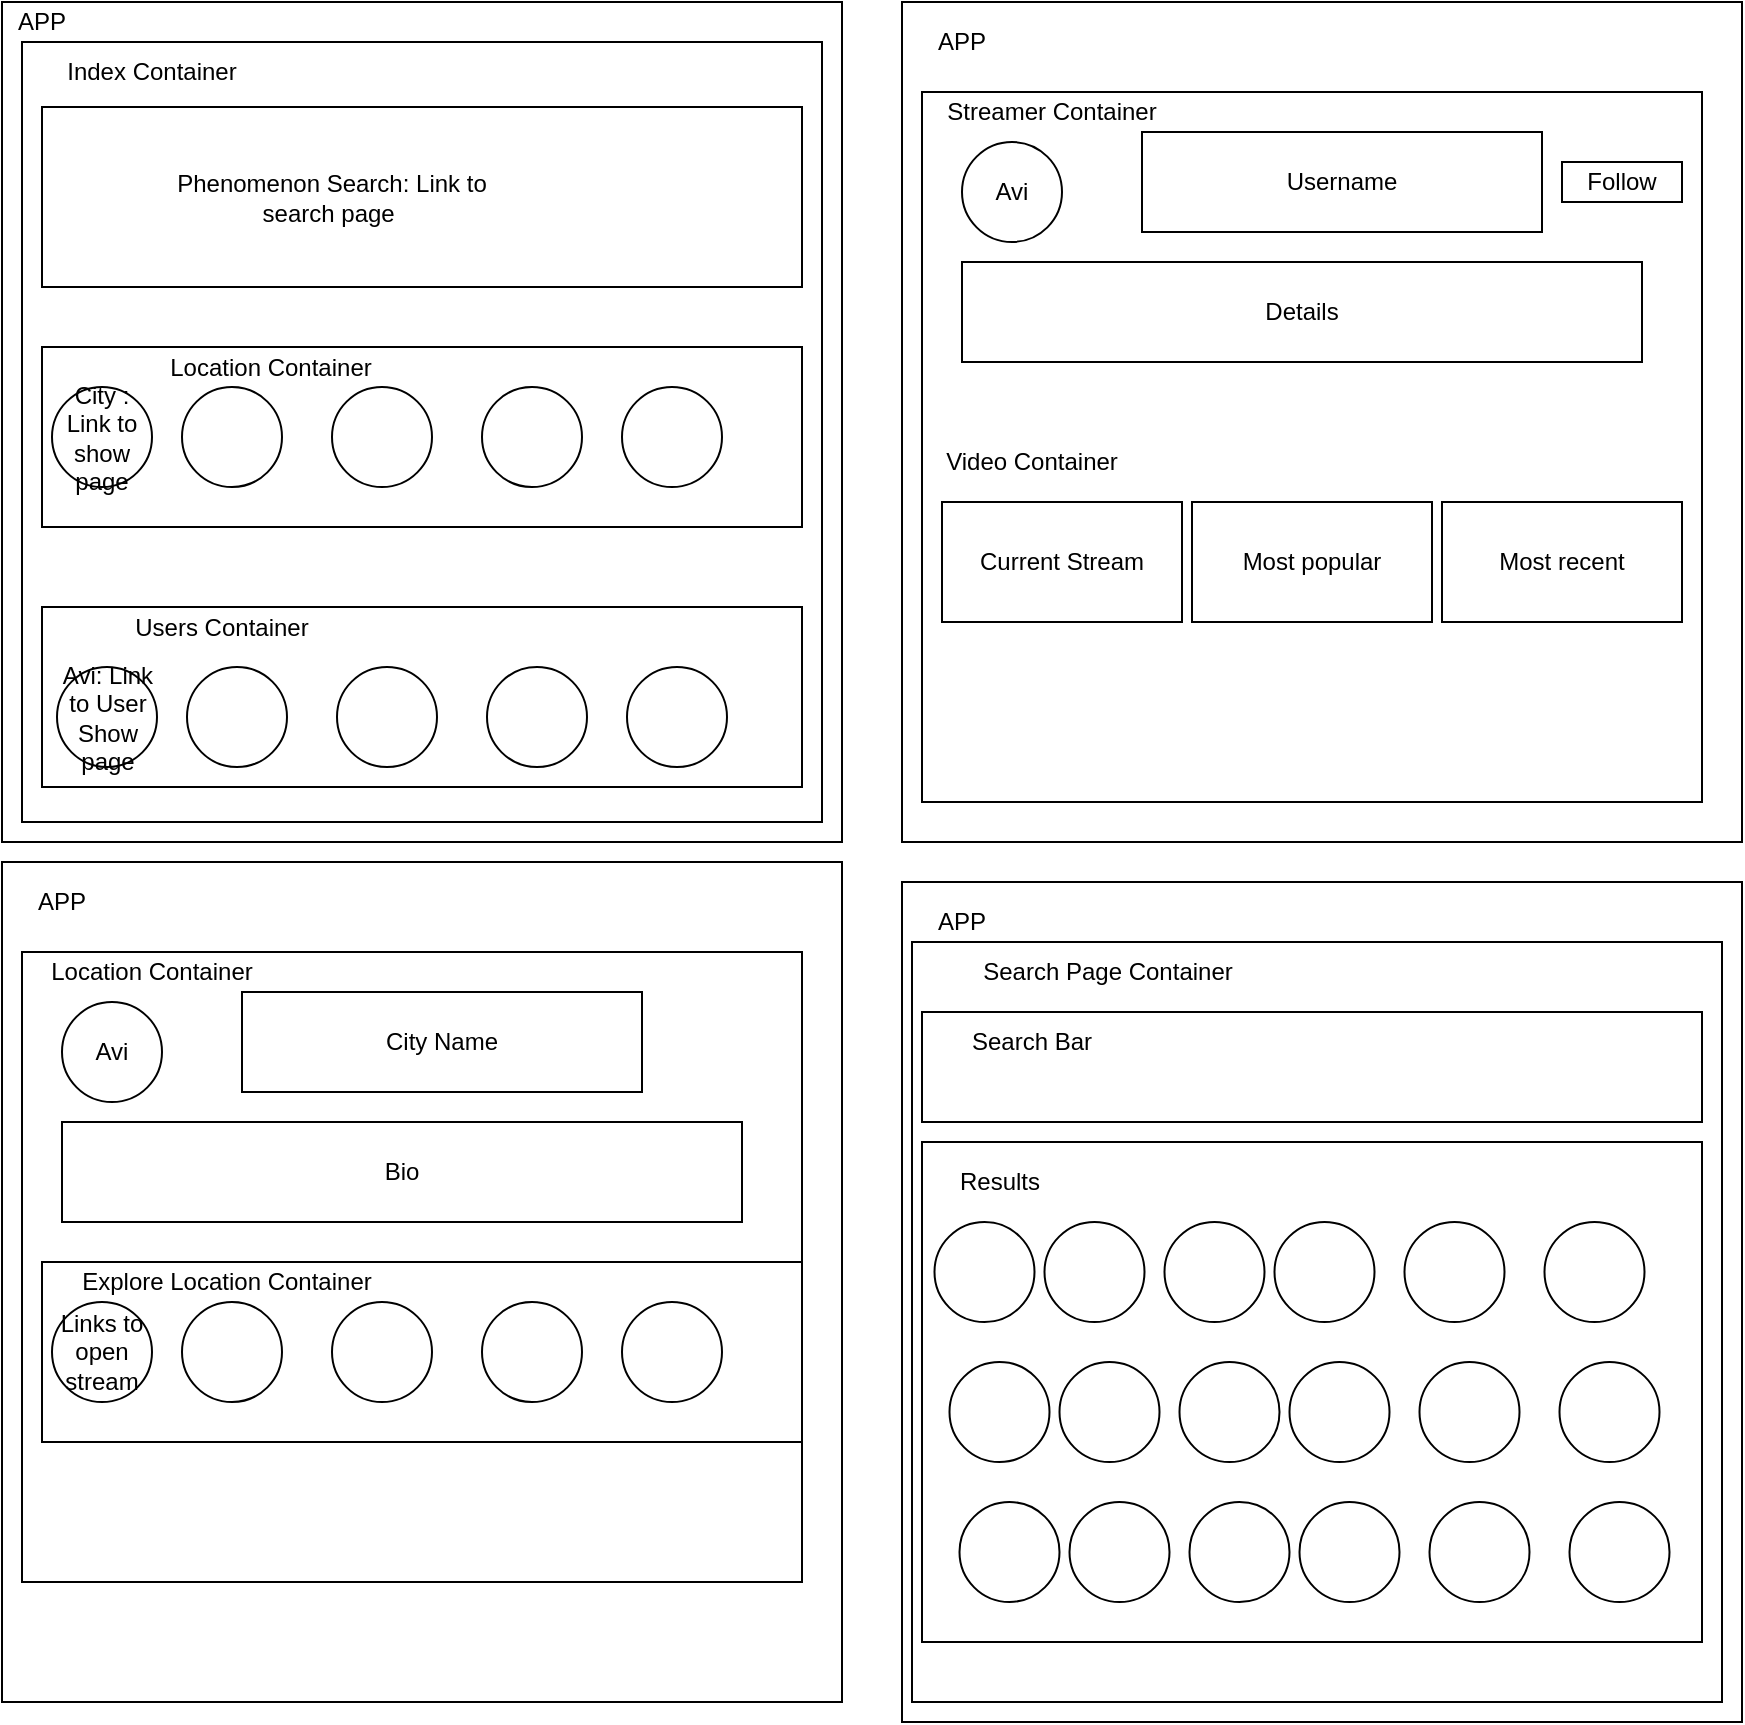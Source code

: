 <mxfile version="13.1.3">
    <diagram id="G6u2pa_VjVDDQZ0H6Lm_" name="Page-1">
        <mxGraphModel dx="942" dy="530" grid="1" gridSize="10" guides="1" tooltips="1" connect="1" arrows="1" fold="1" page="1" pageScale="1" pageWidth="1100" pageHeight="850" math="0" shadow="0">
            <root>
                <mxCell id="0"/>
                <mxCell id="1" parent="0"/>
                <mxCell id="fZP8IcHrs8CvVbbr-H_v-1" value="" style="whiteSpace=wrap;html=1;aspect=fixed;align=left;" parent="1" vertex="1">
                    <mxGeometry x="20" y="40" width="420" height="420" as="geometry"/>
                </mxCell>
                <mxCell id="fZP8IcHrs8CvVbbr-H_v-132" value="" style="rounded=0;whiteSpace=wrap;html=1;" parent="1" vertex="1">
                    <mxGeometry x="30" y="60" width="400" height="390" as="geometry"/>
                </mxCell>
                <mxCell id="fZP8IcHrs8CvVbbr-H_v-97" value="" style="whiteSpace=wrap;html=1;aspect=fixed;align=left;" parent="1" vertex="1">
                    <mxGeometry x="470" y="480" width="420" height="420" as="geometry"/>
                </mxCell>
                <mxCell id="fZP8IcHrs8CvVbbr-H_v-130" value="" style="rounded=0;whiteSpace=wrap;html=1;" parent="1" vertex="1">
                    <mxGeometry x="475" y="510" width="405" height="380" as="geometry"/>
                </mxCell>
                <mxCell id="fZP8IcHrs8CvVbbr-H_v-47" value="" style="whiteSpace=wrap;html=1;aspect=fixed;align=left;" parent="1" vertex="1">
                    <mxGeometry x="470" y="40" width="420" height="420" as="geometry"/>
                </mxCell>
                <mxCell id="fZP8IcHrs8CvVbbr-H_v-74" value="" style="rounded=0;whiteSpace=wrap;html=1;" parent="1" vertex="1">
                    <mxGeometry x="480" y="260" width="390" height="160" as="geometry"/>
                </mxCell>
                <mxCell id="fZP8IcHrs8CvVbbr-H_v-3" value="" style="rounded=0;whiteSpace=wrap;html=1;" parent="1" vertex="1">
                    <mxGeometry x="40" y="92.5" width="380" height="90" as="geometry"/>
                </mxCell>
                <mxCell id="fZP8IcHrs8CvVbbr-H_v-2" value="APP" style="text;html=1;strokeColor=none;fillColor=none;align=center;verticalAlign=middle;whiteSpace=wrap;rounded=0;" parent="1" vertex="1">
                    <mxGeometry x="20" y="40" width="40" height="20" as="geometry"/>
                </mxCell>
                <mxCell id="fZP8IcHrs8CvVbbr-H_v-4" value="Phenomenon Search: Link to search page&amp;nbsp;" style="text;html=1;strokeColor=none;fillColor=none;align=center;verticalAlign=middle;whiteSpace=wrap;rounded=0;" parent="1" vertex="1">
                    <mxGeometry x="90" y="127.5" width="190" height="20" as="geometry"/>
                </mxCell>
                <mxCell id="fZP8IcHrs8CvVbbr-H_v-48" value="APP" style="text;html=1;strokeColor=none;fillColor=none;align=center;verticalAlign=middle;whiteSpace=wrap;rounded=0;" parent="1" vertex="1">
                    <mxGeometry x="480" y="50" width="40" height="20" as="geometry"/>
                </mxCell>
                <mxCell id="fZP8IcHrs8CvVbbr-H_v-49" value="" style="rounded=0;whiteSpace=wrap;html=1;" parent="1" vertex="1">
                    <mxGeometry x="40" y="212.5" width="380" height="90" as="geometry"/>
                </mxCell>
                <mxCell id="fZP8IcHrs8CvVbbr-H_v-50" value="" style="rounded=0;whiteSpace=wrap;html=1;" parent="1" vertex="1">
                    <mxGeometry x="40" y="342.5" width="380" height="90" as="geometry"/>
                </mxCell>
                <mxCell id="fZP8IcHrs8CvVbbr-H_v-55" value="City : Link to show page" style="ellipse;whiteSpace=wrap;html=1;aspect=fixed;" parent="1" vertex="1">
                    <mxGeometry x="45" y="232.5" width="50" height="50" as="geometry"/>
                </mxCell>
                <mxCell id="fZP8IcHrs8CvVbbr-H_v-56" value="" style="ellipse;whiteSpace=wrap;html=1;aspect=fixed;" parent="1" vertex="1">
                    <mxGeometry x="110" y="232.5" width="50" height="50" as="geometry"/>
                </mxCell>
                <mxCell id="fZP8IcHrs8CvVbbr-H_v-57" value="" style="ellipse;whiteSpace=wrap;html=1;aspect=fixed;" parent="1" vertex="1">
                    <mxGeometry x="260" y="232.5" width="50" height="50" as="geometry"/>
                </mxCell>
                <mxCell id="fZP8IcHrs8CvVbbr-H_v-58" value="" style="ellipse;whiteSpace=wrap;html=1;aspect=fixed;" parent="1" vertex="1">
                    <mxGeometry x="330" y="232.5" width="50" height="50" as="geometry"/>
                </mxCell>
                <mxCell id="fZP8IcHrs8CvVbbr-H_v-59" value="" style="ellipse;whiteSpace=wrap;html=1;aspect=fixed;" parent="1" vertex="1">
                    <mxGeometry x="185" y="232.5" width="50" height="50" as="geometry"/>
                </mxCell>
                <mxCell id="fZP8IcHrs8CvVbbr-H_v-60" value="Avi: Link to User Show page" style="ellipse;whiteSpace=wrap;html=1;aspect=fixed;" parent="1" vertex="1">
                    <mxGeometry x="47.5" y="372.5" width="50" height="50" as="geometry"/>
                </mxCell>
                <mxCell id="fZP8IcHrs8CvVbbr-H_v-61" value="" style="ellipse;whiteSpace=wrap;html=1;aspect=fixed;" parent="1" vertex="1">
                    <mxGeometry x="112.5" y="372.5" width="50" height="50" as="geometry"/>
                </mxCell>
                <mxCell id="fZP8IcHrs8CvVbbr-H_v-62" value="" style="ellipse;whiteSpace=wrap;html=1;aspect=fixed;" parent="1" vertex="1">
                    <mxGeometry x="262.5" y="372.5" width="50" height="50" as="geometry"/>
                </mxCell>
                <mxCell id="fZP8IcHrs8CvVbbr-H_v-63" value="" style="ellipse;whiteSpace=wrap;html=1;aspect=fixed;" parent="1" vertex="1">
                    <mxGeometry x="332.5" y="372.5" width="50" height="50" as="geometry"/>
                </mxCell>
                <mxCell id="fZP8IcHrs8CvVbbr-H_v-64" value="" style="ellipse;whiteSpace=wrap;html=1;aspect=fixed;" parent="1" vertex="1">
                    <mxGeometry x="187.5" y="372.5" width="50" height="50" as="geometry"/>
                </mxCell>
                <mxCell id="fZP8IcHrs8CvVbbr-H_v-6" value="Location Container" style="text;html=1;strokeColor=none;fillColor=none;align=center;verticalAlign=middle;whiteSpace=wrap;rounded=0;" parent="1" vertex="1">
                    <mxGeometry x="47.5" y="212.5" width="212.5" height="20" as="geometry"/>
                </mxCell>
                <mxCell id="fZP8IcHrs8CvVbbr-H_v-8" value="Users Container" style="text;html=1;strokeColor=none;fillColor=none;align=center;verticalAlign=middle;whiteSpace=wrap;rounded=0;" parent="1" vertex="1">
                    <mxGeometry x="40" y="342.5" width="180" height="20" as="geometry"/>
                </mxCell>
                <mxCell id="fZP8IcHrs8CvVbbr-H_v-66" value="" style="rounded=0;whiteSpace=wrap;html=1;" parent="1" vertex="1">
                    <mxGeometry x="480" y="85" width="390" height="355" as="geometry"/>
                </mxCell>
                <mxCell id="fZP8IcHrs8CvVbbr-H_v-67" value="Avi" style="ellipse;whiteSpace=wrap;html=1;aspect=fixed;" parent="1" vertex="1">
                    <mxGeometry x="500" y="110" width="50" height="50" as="geometry"/>
                </mxCell>
                <mxCell id="fZP8IcHrs8CvVbbr-H_v-68" value="Username" style="rounded=0;whiteSpace=wrap;html=1;" parent="1" vertex="1">
                    <mxGeometry x="590" y="105" width="200" height="50" as="geometry"/>
                </mxCell>
                <mxCell id="fZP8IcHrs8CvVbbr-H_v-69" value="Details" style="rounded=0;whiteSpace=wrap;html=1;" parent="1" vertex="1">
                    <mxGeometry x="500" y="170" width="340" height="50" as="geometry"/>
                </mxCell>
                <mxCell id="fZP8IcHrs8CvVbbr-H_v-70" value="Current Stream" style="rounded=0;whiteSpace=wrap;html=1;" parent="1" vertex="1">
                    <mxGeometry x="490" y="290" width="120" height="60" as="geometry"/>
                </mxCell>
                <mxCell id="fZP8IcHrs8CvVbbr-H_v-71" value="Most popular" style="rounded=0;whiteSpace=wrap;html=1;" parent="1" vertex="1">
                    <mxGeometry x="615" y="290" width="120" height="60" as="geometry"/>
                </mxCell>
                <mxCell id="fZP8IcHrs8CvVbbr-H_v-72" value="Most recent" style="rounded=0;whiteSpace=wrap;html=1;" parent="1" vertex="1">
                    <mxGeometry x="740" y="290" width="120" height="60" as="geometry"/>
                </mxCell>
                <mxCell id="fZP8IcHrs8CvVbbr-H_v-76" value="Video Container" style="text;html=1;strokeColor=none;fillColor=none;align=center;verticalAlign=middle;whiteSpace=wrap;rounded=0;" parent="1" vertex="1">
                    <mxGeometry x="480" y="260" width="110" height="20" as="geometry"/>
                </mxCell>
                <mxCell id="fZP8IcHrs8CvVbbr-H_v-77" value="Streamer Container" style="text;html=1;strokeColor=none;fillColor=none;align=center;verticalAlign=middle;whiteSpace=wrap;rounded=0;" parent="1" vertex="1">
                    <mxGeometry x="480" y="85" width="130" height="20" as="geometry"/>
                </mxCell>
                <mxCell id="fZP8IcHrs8CvVbbr-H_v-78" value="" style="whiteSpace=wrap;html=1;aspect=fixed;align=left;" parent="1" vertex="1">
                    <mxGeometry x="20" y="470" width="420" height="420" as="geometry"/>
                </mxCell>
                <mxCell id="fZP8IcHrs8CvVbbr-H_v-80" value="APP" style="text;html=1;strokeColor=none;fillColor=none;align=center;verticalAlign=middle;whiteSpace=wrap;rounded=0;" parent="1" vertex="1">
                    <mxGeometry x="30" y="480" width="40" height="20" as="geometry"/>
                </mxCell>
                <mxCell id="fZP8IcHrs8CvVbbr-H_v-81" value="" style="rounded=0;whiteSpace=wrap;html=1;" parent="1" vertex="1">
                    <mxGeometry x="30" y="515" width="390" height="315" as="geometry"/>
                </mxCell>
                <mxCell id="fZP8IcHrs8CvVbbr-H_v-82" value="Avi" style="ellipse;whiteSpace=wrap;html=1;aspect=fixed;" parent="1" vertex="1">
                    <mxGeometry x="50" y="540" width="50" height="50" as="geometry"/>
                </mxCell>
                <mxCell id="fZP8IcHrs8CvVbbr-H_v-83" value="City Name" style="rounded=0;whiteSpace=wrap;html=1;" parent="1" vertex="1">
                    <mxGeometry x="140" y="535" width="200" height="50" as="geometry"/>
                </mxCell>
                <mxCell id="fZP8IcHrs8CvVbbr-H_v-84" value="Bio" style="rounded=0;whiteSpace=wrap;html=1;" parent="1" vertex="1">
                    <mxGeometry x="50" y="600" width="340" height="50" as="geometry"/>
                </mxCell>
                <mxCell id="fZP8IcHrs8CvVbbr-H_v-89" value="Location Container" style="text;html=1;strokeColor=none;fillColor=none;align=center;verticalAlign=middle;whiteSpace=wrap;rounded=0;" parent="1" vertex="1">
                    <mxGeometry x="30" y="515" width="130" height="20" as="geometry"/>
                </mxCell>
                <mxCell id="fZP8IcHrs8CvVbbr-H_v-90" value="" style="rounded=0;whiteSpace=wrap;html=1;" parent="1" vertex="1">
                    <mxGeometry x="40" y="670" width="380" height="90" as="geometry"/>
                </mxCell>
                <mxCell id="fZP8IcHrs8CvVbbr-H_v-91" value="Links to open stream" style="ellipse;whiteSpace=wrap;html=1;aspect=fixed;" parent="1" vertex="1">
                    <mxGeometry x="45" y="690" width="50" height="50" as="geometry"/>
                </mxCell>
                <mxCell id="fZP8IcHrs8CvVbbr-H_v-92" value="" style="ellipse;whiteSpace=wrap;html=1;aspect=fixed;" parent="1" vertex="1">
                    <mxGeometry x="110" y="690" width="50" height="50" as="geometry"/>
                </mxCell>
                <mxCell id="fZP8IcHrs8CvVbbr-H_v-93" value="" style="ellipse;whiteSpace=wrap;html=1;aspect=fixed;" parent="1" vertex="1">
                    <mxGeometry x="260" y="690" width="50" height="50" as="geometry"/>
                </mxCell>
                <mxCell id="fZP8IcHrs8CvVbbr-H_v-94" value="" style="ellipse;whiteSpace=wrap;html=1;aspect=fixed;" parent="1" vertex="1">
                    <mxGeometry x="330" y="690" width="50" height="50" as="geometry"/>
                </mxCell>
                <mxCell id="fZP8IcHrs8CvVbbr-H_v-95" value="" style="ellipse;whiteSpace=wrap;html=1;aspect=fixed;" parent="1" vertex="1">
                    <mxGeometry x="185" y="690" width="50" height="50" as="geometry"/>
                </mxCell>
                <mxCell id="fZP8IcHrs8CvVbbr-H_v-96" value="Explore Location Container" style="text;html=1;strokeColor=none;fillColor=none;align=center;verticalAlign=middle;whiteSpace=wrap;rounded=0;" parent="1" vertex="1">
                    <mxGeometry x="47.5" y="670" width="169" height="20" as="geometry"/>
                </mxCell>
                <mxCell id="fZP8IcHrs8CvVbbr-H_v-98" value="" style="rounded=0;whiteSpace=wrap;html=1;" parent="1" vertex="1">
                    <mxGeometry x="480" y="610" width="390" height="250" as="geometry"/>
                </mxCell>
                <mxCell id="fZP8IcHrs8CvVbbr-H_v-99" value="APP" style="text;html=1;strokeColor=none;fillColor=none;align=center;verticalAlign=middle;whiteSpace=wrap;rounded=0;" parent="1" vertex="1">
                    <mxGeometry x="480" y="490" width="40" height="20" as="geometry"/>
                </mxCell>
                <mxCell id="fZP8IcHrs8CvVbbr-H_v-100" value="" style="rounded=0;whiteSpace=wrap;html=1;" parent="1" vertex="1">
                    <mxGeometry x="480" y="545" width="390" height="55" as="geometry"/>
                </mxCell>
                <mxCell id="fZP8IcHrs8CvVbbr-H_v-107" value="Results" style="text;html=1;strokeColor=none;fillColor=none;align=center;verticalAlign=middle;whiteSpace=wrap;rounded=0;" parent="1" vertex="1">
                    <mxGeometry x="463.75" y="620" width="110" height="20" as="geometry"/>
                </mxCell>
                <mxCell id="fZP8IcHrs8CvVbbr-H_v-108" value="Search Bar" style="text;html=1;strokeColor=none;fillColor=none;align=center;verticalAlign=middle;whiteSpace=wrap;rounded=0;" parent="1" vertex="1">
                    <mxGeometry x="470" y="550" width="130" height="20" as="geometry"/>
                </mxCell>
                <mxCell id="fZP8IcHrs8CvVbbr-H_v-109" value="" style="ellipse;whiteSpace=wrap;html=1;aspect=fixed;" parent="1" vertex="1">
                    <mxGeometry x="486.25" y="650" width="50" height="50" as="geometry"/>
                </mxCell>
                <mxCell id="fZP8IcHrs8CvVbbr-H_v-111" value="" style="ellipse;whiteSpace=wrap;html=1;aspect=fixed;" parent="1" vertex="1">
                    <mxGeometry x="541.25" y="650" width="50" height="50" as="geometry"/>
                </mxCell>
                <mxCell id="fZP8IcHrs8CvVbbr-H_v-112" value="" style="ellipse;whiteSpace=wrap;html=1;aspect=fixed;" parent="1" vertex="1">
                    <mxGeometry x="601.25" y="650" width="50" height="50" as="geometry"/>
                </mxCell>
                <mxCell id="fZP8IcHrs8CvVbbr-H_v-113" value="" style="ellipse;whiteSpace=wrap;html=1;aspect=fixed;" parent="1" vertex="1">
                    <mxGeometry x="656.25" y="650" width="50" height="50" as="geometry"/>
                </mxCell>
                <mxCell id="fZP8IcHrs8CvVbbr-H_v-114" value="" style="ellipse;whiteSpace=wrap;html=1;aspect=fixed;" parent="1" vertex="1">
                    <mxGeometry x="721.25" y="650" width="50" height="50" as="geometry"/>
                </mxCell>
                <mxCell id="fZP8IcHrs8CvVbbr-H_v-115" value="" style="ellipse;whiteSpace=wrap;html=1;aspect=fixed;" parent="1" vertex="1">
                    <mxGeometry x="791.25" y="650" width="50" height="50" as="geometry"/>
                </mxCell>
                <mxCell id="fZP8IcHrs8CvVbbr-H_v-116" value="" style="ellipse;whiteSpace=wrap;html=1;aspect=fixed;" parent="1" vertex="1">
                    <mxGeometry x="493.75" y="720" width="50" height="50" as="geometry"/>
                </mxCell>
                <mxCell id="fZP8IcHrs8CvVbbr-H_v-117" value="" style="ellipse;whiteSpace=wrap;html=1;aspect=fixed;" parent="1" vertex="1">
                    <mxGeometry x="548.75" y="720" width="50" height="50" as="geometry"/>
                </mxCell>
                <mxCell id="fZP8IcHrs8CvVbbr-H_v-118" value="" style="ellipse;whiteSpace=wrap;html=1;aspect=fixed;" parent="1" vertex="1">
                    <mxGeometry x="608.75" y="720" width="50" height="50" as="geometry"/>
                </mxCell>
                <mxCell id="fZP8IcHrs8CvVbbr-H_v-119" value="" style="ellipse;whiteSpace=wrap;html=1;aspect=fixed;" parent="1" vertex="1">
                    <mxGeometry x="663.75" y="720" width="50" height="50" as="geometry"/>
                </mxCell>
                <mxCell id="fZP8IcHrs8CvVbbr-H_v-120" value="" style="ellipse;whiteSpace=wrap;html=1;aspect=fixed;" parent="1" vertex="1">
                    <mxGeometry x="728.75" y="720" width="50" height="50" as="geometry"/>
                </mxCell>
                <mxCell id="fZP8IcHrs8CvVbbr-H_v-121" value="" style="ellipse;whiteSpace=wrap;html=1;aspect=fixed;" parent="1" vertex="1">
                    <mxGeometry x="798.75" y="720" width="50" height="50" as="geometry"/>
                </mxCell>
                <mxCell id="fZP8IcHrs8CvVbbr-H_v-122" value="" style="ellipse;whiteSpace=wrap;html=1;aspect=fixed;" parent="1" vertex="1">
                    <mxGeometry x="498.75" y="790" width="50" height="50" as="geometry"/>
                </mxCell>
                <mxCell id="fZP8IcHrs8CvVbbr-H_v-123" value="" style="ellipse;whiteSpace=wrap;html=1;aspect=fixed;" parent="1" vertex="1">
                    <mxGeometry x="553.75" y="790" width="50" height="50" as="geometry"/>
                </mxCell>
                <mxCell id="fZP8IcHrs8CvVbbr-H_v-124" value="" style="ellipse;whiteSpace=wrap;html=1;aspect=fixed;" parent="1" vertex="1">
                    <mxGeometry x="613.75" y="790" width="50" height="50" as="geometry"/>
                </mxCell>
                <mxCell id="fZP8IcHrs8CvVbbr-H_v-125" value="" style="ellipse;whiteSpace=wrap;html=1;aspect=fixed;" parent="1" vertex="1">
                    <mxGeometry x="668.75" y="790" width="50" height="50" as="geometry"/>
                </mxCell>
                <mxCell id="fZP8IcHrs8CvVbbr-H_v-126" value="" style="ellipse;whiteSpace=wrap;html=1;aspect=fixed;" parent="1" vertex="1">
                    <mxGeometry x="733.75" y="790" width="50" height="50" as="geometry"/>
                </mxCell>
                <mxCell id="fZP8IcHrs8CvVbbr-H_v-127" value="" style="ellipse;whiteSpace=wrap;html=1;aspect=fixed;" parent="1" vertex="1">
                    <mxGeometry x="803.75" y="790" width="50" height="50" as="geometry"/>
                </mxCell>
                <mxCell id="fZP8IcHrs8CvVbbr-H_v-129" value="Follow" style="rounded=0;whiteSpace=wrap;html=1;" parent="1" vertex="1">
                    <mxGeometry x="800" y="120" width="60" height="20" as="geometry"/>
                </mxCell>
                <mxCell id="fZP8IcHrs8CvVbbr-H_v-131" value="Search Page Container" style="text;html=1;strokeColor=none;fillColor=none;align=center;verticalAlign=middle;whiteSpace=wrap;rounded=0;" parent="1" vertex="1">
                    <mxGeometry x="486.25" y="515" width="173.75" height="20" as="geometry"/>
                </mxCell>
                <mxCell id="fZP8IcHrs8CvVbbr-H_v-133" value="Index Container" style="text;html=1;strokeColor=none;fillColor=none;align=center;verticalAlign=middle;whiteSpace=wrap;rounded=0;" parent="1" vertex="1">
                    <mxGeometry x="40" y="65" width="110" height="20" as="geometry"/>
                </mxCell>
            </root>
        </mxGraphModel>
    </diagram>
</mxfile>